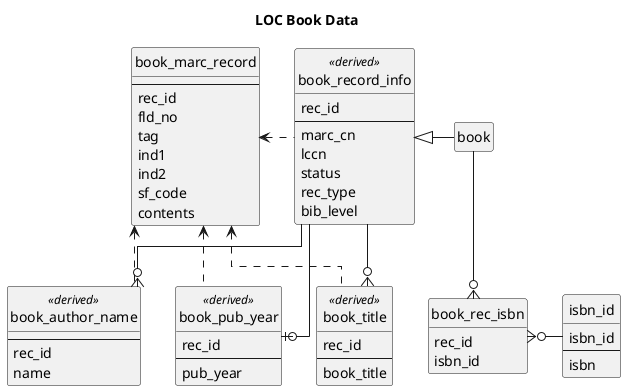 @startuml

title LOC Book Data
skinparam linetype ortho

hide empty members
hide circle

entity isbn_id {
  isbn_id
  --
  isbn
}

entity book_marc_record {
  --
  rec_id
  fld_no
  tag
  ind1
  ind2
  sf_code
  contents
}

entity book_record_info <<derived>> {
  rec_id
  --
  marc_cn
  lccn
  status
  rec_type
  bib_level
}

entity book {
}

entity book_rec_isbn {
  rec_id
  isbn_id
}

entity book_author_name <<derived>> {
  --
  rec_id
  name
}

entity book_pub_year <<derived>> {
  rec_id
  --
  pub_year
}

entity book_title <<derived>> {
  rec_id
  --
  book_title
}

book_marc_record <. book_record_info

book_record_info <|- book

book --o{ book_rec_isbn
book_rec_isbn }o- isbn_id

book_marc_record <.. book_author_name
book_record_info -o{ book_author_name

book_marc_record <.. book_pub_year
book_record_info --o| book_pub_year

book_marc_record <.. book_title
book_record_info --o{ book_title

@enduml
